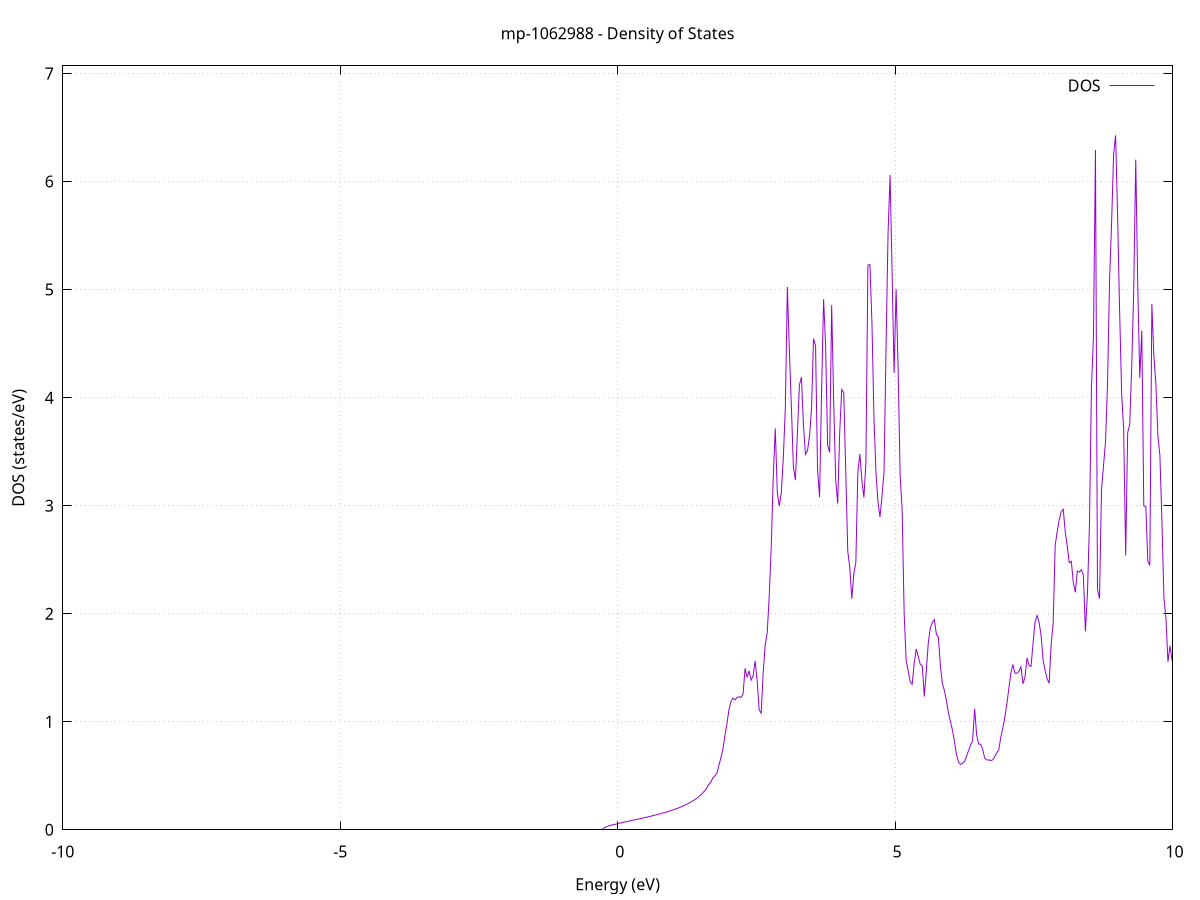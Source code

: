 set title 'mp-1062988 - Density of States'
set xlabel 'Energy (eV)'
set ylabel 'DOS (states/eV)'
set grid
set xrange [-10:10]
set yrange [0:7.071]
set xzeroaxis lt -1
set terminal png size 800,600
set output 'mp-1062988_dos_gnuplot.png'
plot '-' using 1:2 with lines title 'DOS'
-51.164300 0.000000
-51.128000 0.000000
-51.091700 0.000000
-51.055400 0.000000
-51.019100 0.000000
-50.982900 0.000000
-50.946600 0.000000
-50.910300 0.000000
-50.874000 0.000000
-50.837700 0.000000
-50.801400 0.000000
-50.765100 0.000000
-50.728800 0.000000
-50.692500 0.000000
-50.656200 0.000000
-50.619900 0.000000
-50.583600 0.000000
-50.547300 0.000000
-50.511000 0.000000
-50.474700 0.000000
-50.438400 0.000000
-50.402200 0.000000
-50.365900 0.000000
-50.329600 0.000000
-50.293300 0.000000
-50.257000 0.000000
-50.220700 0.000000
-50.184400 0.000000
-50.148100 0.000000
-50.111800 0.000000
-50.075500 0.000000
-50.039200 0.000000
-50.002900 0.000000
-49.966600 0.000000
-49.930300 0.000000
-49.894000 0.000000
-49.857700 0.000000
-49.821500 0.000000
-49.785200 0.000000
-49.748900 0.000000
-49.712600 0.000000
-49.676300 0.000000
-49.640000 0.000000
-49.603700 0.000000
-49.567400 0.000000
-49.531100 0.000000
-49.494800 0.000000
-49.458500 0.000000
-49.422200 0.000000
-49.385900 0.000000
-49.349600 0.000000
-49.313300 0.000000
-49.277000 0.000000
-49.240700 0.000000
-49.204500 0.000000
-49.168200 0.000000
-49.131900 0.000000
-49.095600 0.000000
-49.059300 0.000000
-49.023000 0.000000
-48.986700 0.000000
-48.950400 0.000000
-48.914100 0.000000
-48.877800 0.000000
-48.841500 0.000000
-48.805200 0.000000
-48.768900 0.000000
-48.732600 0.000000
-48.696300 0.000000
-48.660000 0.000000
-48.623800 0.000000
-48.587500 0.000000
-48.551200 0.000000
-48.514900 0.000000
-48.478600 0.000000
-48.442300 0.000000
-48.406000 0.000000
-48.369700 0.000000
-48.333400 0.000000
-48.297100 0.000000
-48.260800 0.000000
-48.224500 0.000000
-48.188200 0.000000
-48.151900 0.000000
-48.115600 0.000000
-48.079300 0.000000
-48.043100 0.000000
-48.006800 0.000000
-47.970500 0.000000
-47.934200 0.000000
-47.897900 0.000000
-47.861600 13.783300
-47.825300 18.834000
-47.789000 12.718800
-47.752700 14.495500
-47.716400 13.473600
-47.680100 25.769000
-47.643800 53.488800
-47.607500 0.000000
-47.571200 0.000000
-47.534900 0.000000
-47.498600 0.000000
-47.462300 0.000000
-47.426100 0.000000
-47.389800 0.000000
-47.353500 0.000000
-47.317200 0.000000
-47.280900 0.000000
-47.244600 0.000000
-47.208300 0.000000
-47.172000 0.000000
-47.135700 0.000000
-47.099400 0.000000
-47.063100 0.000000
-47.026800 0.000000
-46.990500 0.000000
-46.954200 0.000000
-46.917900 0.000000
-46.881600 0.000000
-46.845400 0.000000
-46.809100 0.000000
-46.772800 0.000000
-46.736500 0.000000
-46.700200 0.000000
-46.663900 0.000000
-46.627600 0.000000
-46.591300 0.000000
-46.555000 0.000000
-46.518700 0.000000
-46.482400 0.000000
-46.446100 0.000000
-46.409800 0.000000
-46.373500 0.000000
-46.337200 0.000000
-46.300900 0.000000
-46.264700 0.000000
-46.228400 0.000000
-46.192100 0.000000
-46.155800 0.000000
-46.119500 0.000000
-46.083200 0.000000
-46.046900 0.000000
-46.010600 0.000000
-45.974300 0.000000
-45.938000 0.000000
-45.901700 0.000000
-45.865400 0.000000
-45.829100 0.000000
-45.792800 0.000000
-45.756500 0.000000
-45.720200 0.000000
-45.684000 0.000000
-45.647700 0.000000
-45.611400 0.000000
-45.575100 0.000000
-45.538800 0.000000
-45.502500 0.000000
-45.466200 0.000000
-45.429900 0.000000
-45.393600 0.000000
-45.357300 0.000000
-45.321000 0.000000
-45.284700 0.000000
-45.248400 0.000000
-45.212100 0.000000
-45.175800 0.000000
-45.139500 0.000000
-45.103200 0.000000
-45.067000 0.000000
-45.030700 0.000000
-44.994400 0.000000
-44.958100 0.000000
-44.921800 0.000000
-44.885500 0.000000
-44.849200 0.000000
-44.812900 0.000000
-44.776600 0.000000
-44.740300 0.000000
-44.704000 0.000000
-44.667700 0.000000
-44.631400 0.000000
-44.595100 0.000000
-44.558800 0.000000
-44.522500 0.000000
-44.486300 0.000000
-44.450000 0.000000
-44.413700 0.000000
-44.377400 0.000000
-44.341100 0.000000
-44.304800 0.000000
-44.268500 0.000000
-44.232200 0.000000
-44.195900 0.000000
-44.159600 0.000000
-44.123300 0.000000
-44.087000 0.000000
-44.050700 0.000000
-44.014400 0.000000
-43.978100 0.000000
-43.941800 0.000000
-43.905600 0.000000
-43.869300 0.000000
-43.833000 0.000000
-43.796700 0.000000
-43.760400 0.000000
-43.724100 0.000000
-43.687800 0.000000
-43.651500 0.000000
-43.615200 0.000000
-43.578900 0.000000
-43.542600 0.000000
-43.506300 0.000000
-43.470000 0.000000
-43.433700 0.000000
-43.397400 0.000000
-43.361100 0.000000
-43.324900 0.000000
-43.288600 0.000000
-43.252300 0.000000
-43.216000 0.000000
-43.179700 0.000000
-43.143400 0.000000
-43.107100 0.000000
-43.070800 0.000000
-43.034500 0.000000
-42.998200 0.000000
-42.961900 0.000000
-42.925600 0.000000
-42.889300 0.000000
-42.853000 0.000000
-42.816700 0.000000
-42.780400 0.000000
-42.744100 0.000000
-42.707900 0.000000
-42.671600 0.000000
-42.635300 0.000000
-42.599000 0.000000
-42.562700 0.000000
-42.526400 0.000000
-42.490100 0.000000
-42.453800 0.000000
-42.417500 0.000000
-42.381200 0.000000
-42.344900 0.000000
-42.308600 0.000000
-42.272300 0.000000
-42.236000 0.000000
-42.199700 0.000000
-42.163400 0.000000
-42.127200 0.000000
-42.090900 0.000000
-42.054600 0.000000
-42.018300 0.000000
-41.982000 0.000000
-41.945700 0.000000
-41.909400 0.000000
-41.873100 0.000000
-41.836800 0.000000
-41.800500 0.000000
-41.764200 0.000000
-41.727900 0.000000
-41.691600 0.000000
-41.655300 0.000000
-41.619000 0.000000
-41.582700 0.000000
-41.546500 0.000000
-41.510200 0.000000
-41.473900 0.000000
-41.437600 0.000000
-41.401300 0.000000
-41.365000 0.000000
-41.328700 0.000000
-41.292400 0.000000
-41.256100 0.000000
-41.219800 0.000000
-41.183500 0.000000
-41.147200 0.000000
-41.110900 0.000000
-41.074600 0.000000
-41.038300 0.000000
-41.002000 0.000000
-40.965800 0.000000
-40.929500 0.000000
-40.893200 0.000000
-40.856900 0.000000
-40.820600 0.000000
-40.784300 0.000000
-40.748000 0.000000
-40.711700 0.000000
-40.675400 0.000000
-40.639100 0.000000
-40.602800 0.000000
-40.566500 0.000000
-40.530200 0.000000
-40.493900 0.000000
-40.457600 0.000000
-40.421300 0.000000
-40.385000 0.000000
-40.348800 0.000000
-40.312500 0.000000
-40.276200 0.000000
-40.239900 0.000000
-40.203600 0.000000
-40.167300 0.000000
-40.131000 0.000000
-40.094700 0.000000
-40.058400 0.000000
-40.022100 0.000000
-39.985800 0.000000
-39.949500 0.000000
-39.913200 0.000000
-39.876900 0.000000
-39.840600 0.000000
-39.804300 0.000000
-39.768100 0.000000
-39.731800 0.000000
-39.695500 0.000000
-39.659200 0.000000
-39.622900 0.000000
-39.586600 0.000000
-39.550300 0.000000
-39.514000 0.000000
-39.477700 0.000000
-39.441400 0.000000
-39.405100 0.000000
-39.368800 0.000000
-39.332500 0.000000
-39.296200 0.000000
-39.259900 0.000000
-39.223600 0.000000
-39.187400 0.000000
-39.151100 0.000000
-39.114800 0.000000
-39.078500 0.000000
-39.042200 0.000000
-39.005900 0.000000
-38.969600 0.000000
-38.933300 0.000000
-38.897000 0.000000
-38.860700 0.000000
-38.824400 0.000000
-38.788100 0.000000
-38.751800 0.000000
-38.715500 0.000000
-38.679200 0.000000
-38.642900 0.000000
-38.606700 0.000000
-38.570400 0.000000
-38.534100 0.000000
-38.497800 0.000000
-38.461500 0.000000
-38.425200 0.000000
-38.388900 0.000000
-38.352600 0.000000
-38.316300 0.000000
-38.280000 0.000000
-38.243700 0.000000
-38.207400 0.000000
-38.171100 0.000000
-38.134800 0.000000
-38.098500 0.000000
-38.062200 0.000000
-38.025900 0.000000
-37.989700 0.000000
-37.953400 0.000000
-37.917100 0.000000
-37.880800 0.000000
-37.844500 0.000000
-37.808200 0.000000
-37.771900 0.000000
-37.735600 0.000000
-37.699300 0.000000
-37.663000 0.000000
-37.626700 0.000000
-37.590400 0.000000
-37.554100 0.000000
-37.517800 0.000000
-37.481500 0.000000
-37.445200 0.000000
-37.409000 0.000000
-37.372700 0.000000
-37.336400 0.000000
-37.300100 0.000000
-37.263800 0.000000
-37.227500 0.000000
-37.191200 0.000000
-37.154900 0.000000
-37.118600 0.000000
-37.082300 0.000000
-37.046000 0.000000
-37.009700 0.000000
-36.973400 0.000000
-36.937100 0.000000
-36.900800 0.000000
-36.864500 0.000000
-36.828300 0.000000
-36.792000 0.000000
-36.755700 0.000000
-36.719400 0.000000
-36.683100 0.000000
-36.646800 0.000000
-36.610500 0.000000
-36.574200 0.000000
-36.537900 0.000000
-36.501600 0.000000
-36.465300 0.000000
-36.429000 0.000000
-36.392700 0.000000
-36.356400 0.000000
-36.320100 0.000000
-36.283800 0.000000
-36.247500 0.000000
-36.211300 0.000000
-36.175000 0.000000
-36.138700 0.000000
-36.102400 0.000000
-36.066100 0.000000
-36.029800 0.000000
-35.993500 0.000000
-35.957200 0.000000
-35.920900 0.000000
-35.884600 0.000000
-35.848300 0.000000
-35.812000 0.000000
-35.775700 0.000000
-35.739400 0.000000
-35.703100 0.000000
-35.666800 0.000000
-35.630600 0.000000
-35.594300 0.000000
-35.558000 0.000000
-35.521700 0.000000
-35.485400 0.000000
-35.449100 0.000000
-35.412800 0.000000
-35.376500 0.000000
-35.340200 0.000000
-35.303900 0.000000
-35.267600 0.000000
-35.231300 0.000000
-35.195000 0.000000
-35.158700 0.000000
-35.122400 0.000000
-35.086100 0.000000
-35.049900 0.000000
-35.013600 0.000000
-34.977300 0.000000
-34.941000 0.000000
-34.904700 0.000000
-34.868400 0.000000
-34.832100 0.000000
-34.795800 0.000000
-34.759500 0.000000
-34.723200 0.000000
-34.686900 0.000000
-34.650600 0.000000
-34.614300 0.000000
-34.578000 0.000000
-34.541700 0.000000
-34.505400 0.000000
-34.469200 0.000000
-34.432900 0.000000
-34.396600 0.000000
-34.360300 0.000000
-34.324000 0.000000
-34.287700 0.000000
-34.251400 0.000000
-34.215100 0.000000
-34.178800 0.000000
-34.142500 0.000000
-34.106200 0.000000
-34.069900 0.000000
-34.033600 0.000000
-33.997300 0.000000
-33.961000 0.000000
-33.924700 0.000000
-33.888400 0.000000
-33.852200 0.000000
-33.815900 0.000000
-33.779600 0.000000
-33.743300 0.000000
-33.707000 0.000000
-33.670700 0.000000
-33.634400 0.000000
-33.598100 0.000000
-33.561800 0.000000
-33.525500 0.000000
-33.489200 0.000000
-33.452900 0.000000
-33.416600 0.000000
-33.380300 0.000000
-33.344000 0.000000
-33.307700 0.000000
-33.271500 0.000000
-33.235200 0.000000
-33.198900 0.000000
-33.162600 0.000000
-33.126300 0.000000
-33.090000 0.000000
-33.053700 0.000000
-33.017400 0.000000
-32.981100 0.000000
-32.944800 0.000000
-32.908500 0.000000
-32.872200 0.000000
-32.835900 0.000000
-32.799600 0.000000
-32.763300 0.000000
-32.727000 0.000000
-32.690800 0.000000
-32.654500 4.018800
-32.618200 5.397000
-32.581900 12.485400
-32.545600 5.531200
-32.509300 4.211000
-32.473000 0.000000
-32.436700 0.000000
-32.400400 0.000000
-32.364100 0.000000
-32.327800 0.000000
-32.291500 0.000000
-32.255200 0.000000
-32.218900 0.000000
-32.182600 0.000000
-32.146300 0.000000
-32.110100 0.000000
-32.073800 0.000000
-32.037500 0.000000
-32.001200 0.000000
-31.964900 0.000000
-31.928600 0.000000
-31.892300 0.000000
-31.856000 0.000000
-31.819700 0.000000
-31.783400 0.000000
-31.747100 0.000000
-31.710800 0.000000
-31.674500 0.000000
-31.638200 0.000000
-31.601900 0.000000
-31.565600 0.000000
-31.529300 0.000000
-31.493100 0.000000
-31.456800 0.000000
-31.420500 0.000000
-31.384200 0.000000
-31.347900 0.000000
-31.311600 0.000000
-31.275300 0.000000
-31.239000 0.000000
-31.202700 0.000000
-31.166400 0.000000
-31.130100 0.000000
-31.093800 0.000000
-31.057500 0.000000
-31.021200 0.000000
-30.984900 0.000000
-30.948600 0.000000
-30.912400 0.000000
-30.876100 0.000000
-30.839800 0.000000
-30.803500 0.000000
-30.767200 0.000000
-30.730900 0.000000
-30.694600 0.000000
-30.658300 0.000000
-30.622000 0.000000
-30.585700 0.000000
-30.549400 0.000000
-30.513100 0.000000
-30.476800 0.000000
-30.440500 0.000000
-30.404200 0.000000
-30.367900 0.000000
-30.331700 0.000000
-30.295400 0.000000
-30.259100 0.000000
-30.222800 0.000000
-30.186500 0.000000
-30.150200 0.000000
-30.113900 0.000000
-30.077600 0.000000
-30.041300 0.000000
-30.005000 0.000000
-29.968700 0.000000
-29.932400 0.000000
-29.896100 0.000000
-29.859800 0.000000
-29.823500 0.000000
-29.787200 0.000000
-29.751000 0.000000
-29.714700 0.000000
-29.678400 0.000000
-29.642100 0.000000
-29.605800 0.000000
-29.569500 0.000000
-29.533200 0.000000
-29.496900 0.000000
-29.460600 0.000000
-29.424300 0.000000
-29.388000 0.000000
-29.351700 0.000000
-29.315400 0.000000
-29.279100 0.000000
-29.242800 0.000000
-29.206500 0.000000
-29.170200 0.000000
-29.134000 0.000000
-29.097700 0.000000
-29.061400 0.000000
-29.025100 0.000000
-28.988800 0.000000
-28.952500 0.000000
-28.916200 0.000000
-28.879900 0.000000
-28.843600 0.000000
-28.807300 0.000000
-28.771000 0.000000
-28.734700 0.000000
-28.698400 0.000000
-28.662100 0.000000
-28.625800 0.000000
-28.589500 0.000000
-28.553300 0.000000
-28.517000 0.000000
-28.480700 0.000000
-28.444400 0.000000
-28.408100 0.000000
-28.371800 0.000000
-28.335500 0.000000
-28.299200 0.000000
-28.262900 0.000000
-28.226600 0.000000
-28.190300 0.000000
-28.154000 0.000000
-28.117700 0.000000
-28.081400 0.000000
-28.045100 0.000000
-28.008800 0.000000
-27.972600 0.000000
-27.936300 0.000000
-27.900000 0.000000
-27.863700 0.000000
-27.827400 0.000000
-27.791100 0.000000
-27.754800 0.000000
-27.718500 0.000000
-27.682200 0.000000
-27.645900 0.000000
-27.609600 0.000000
-27.573300 0.000000
-27.537000 0.000000
-27.500700 0.000000
-27.464400 0.000000
-27.428100 0.000000
-27.391900 0.000000
-27.355600 0.000000
-27.319300 0.000000
-27.283000 0.000000
-27.246700 0.000000
-27.210400 0.000000
-27.174100 0.000000
-27.137800 0.000000
-27.101500 0.000000
-27.065200 0.000000
-27.028900 0.000000
-26.992600 0.000000
-26.956300 0.000000
-26.920000 0.000000
-26.883700 0.000000
-26.847400 0.000000
-26.811100 0.000000
-26.774900 0.000000
-26.738600 0.000000
-26.702300 0.000000
-26.666000 0.000000
-26.629700 0.000000
-26.593400 0.000000
-26.557100 0.000000
-26.520800 0.000000
-26.484500 0.000000
-26.448200 0.000000
-26.411900 0.000000
-26.375600 0.000000
-26.339300 0.000000
-26.303000 0.000000
-26.266700 0.000000
-26.230400 0.000000
-26.194200 0.000000
-26.157900 0.000000
-26.121600 0.000000
-26.085300 0.000000
-26.049000 0.000000
-26.012700 0.000000
-25.976400 0.000000
-25.940100 0.000000
-25.903800 0.000000
-25.867500 0.000000
-25.831200 0.000000
-25.794900 0.000000
-25.758600 0.000000
-25.722300 0.000000
-25.686000 0.000000
-25.649700 0.000000
-25.613500 0.000000
-25.577200 0.000000
-25.540900 0.000000
-25.504600 0.000000
-25.468300 0.000000
-25.432000 0.000000
-25.395700 0.000000
-25.359400 0.000000
-25.323100 0.000000
-25.286800 0.000000
-25.250500 0.000000
-25.214200 0.000000
-25.177900 0.000000
-25.141600 0.000000
-25.105300 0.000000
-25.069000 0.000000
-25.032700 0.000000
-24.996500 0.000000
-24.960200 0.000000
-24.923900 0.000000
-24.887600 0.000000
-24.851300 0.000000
-24.815000 0.000000
-24.778700 0.000000
-24.742400 0.000000
-24.706100 0.000000
-24.669800 0.000000
-24.633500 0.000000
-24.597200 0.000000
-24.560900 0.000000
-24.524600 0.000000
-24.488300 0.000000
-24.452000 0.000000
-24.415800 0.000000
-24.379500 0.000000
-24.343200 0.000000
-24.306900 0.000000
-24.270600 0.000000
-24.234300 0.000000
-24.198000 0.000000
-24.161700 0.000000
-24.125400 0.000000
-24.089100 0.000000
-24.052800 0.000000
-24.016500 0.000000
-23.980200 0.000000
-23.943900 0.000000
-23.907600 0.000000
-23.871300 0.000000
-23.835100 0.000000
-23.798800 0.000000
-23.762500 0.000000
-23.726200 0.000000
-23.689900 0.000000
-23.653600 0.000000
-23.617300 0.000000
-23.581000 0.000000
-23.544700 0.000000
-23.508400 0.000000
-23.472100 0.000000
-23.435800 0.000000
-23.399500 0.000000
-23.363200 0.000000
-23.326900 0.000000
-23.290600 0.000000
-23.254400 0.000000
-23.218100 0.000000
-23.181800 0.000000
-23.145500 0.000000
-23.109200 0.000000
-23.072900 0.000000
-23.036600 0.000000
-23.000300 0.000000
-22.964000 0.000000
-22.927700 0.000000
-22.891400 0.000000
-22.855100 0.000000
-22.818800 0.000000
-22.782500 0.000000
-22.746200 0.000000
-22.709900 0.000000
-22.673600 0.000000
-22.637400 0.000000
-22.601100 0.000000
-22.564800 0.000000
-22.528500 0.000000
-22.492200 0.000000
-22.455900 0.000000
-22.419600 0.000000
-22.383300 0.000000
-22.347000 0.000000
-22.310700 0.000000
-22.274400 0.000000
-22.238100 0.000000
-22.201800 0.000000
-22.165500 0.000000
-22.129200 0.000000
-22.092900 0.000000
-22.056700 0.000000
-22.020400 0.000000
-21.984100 0.000000
-21.947800 0.000000
-21.911500 0.000000
-21.875200 0.000000
-21.838900 0.000000
-21.802600 0.000000
-21.766300 0.000000
-21.730000 0.000000
-21.693700 0.000000
-21.657400 0.000000
-21.621100 0.000000
-21.584800 0.000000
-21.548500 0.000000
-21.512200 0.000000
-21.476000 0.000000
-21.439700 0.000000
-21.403400 0.000000
-21.367100 0.000000
-21.330800 0.000000
-21.294500 0.000000
-21.258200 0.000000
-21.221900 0.000000
-21.185600 0.000000
-21.149300 0.000000
-21.113000 0.000000
-21.076700 0.000000
-21.040400 0.000000
-21.004100 0.000000
-20.967800 0.000000
-20.931500 0.000000
-20.895300 0.000000
-20.859000 0.000000
-20.822700 0.000000
-20.786400 0.000000
-20.750100 0.000000
-20.713800 0.000000
-20.677500 0.000000
-20.641200 0.000000
-20.604900 0.000000
-20.568600 0.000000
-20.532300 0.000000
-20.496000 0.000000
-20.459700 0.000000
-20.423400 0.000000
-20.387100 0.000000
-20.350800 0.000000
-20.314500 0.000000
-20.278300 0.000000
-20.242000 0.000000
-20.205700 0.000000
-20.169400 0.000000
-20.133100 0.000000
-20.096800 0.000000
-20.060500 0.000000
-20.024200 0.000000
-19.987900 0.000000
-19.951600 0.000000
-19.915300 0.000000
-19.879000 0.000000
-19.842700 0.000000
-19.806400 0.000000
-19.770100 0.000000
-19.733800 0.000000
-19.697600 0.000000
-19.661300 0.000000
-19.625000 0.000000
-19.588700 0.000000
-19.552400 0.000000
-19.516100 0.000000
-19.479800 0.000000
-19.443500 0.000000
-19.407200 0.000000
-19.370900 0.000000
-19.334600 0.000000
-19.298300 0.000000
-19.262000 0.000000
-19.225700 0.000000
-19.189400 0.000000
-19.153100 0.000000
-19.116900 0.000000
-19.080600 0.000000
-19.044300 0.000000
-19.008000 0.000000
-18.971700 0.000000
-18.935400 0.000000
-18.899100 0.000000
-18.862800 0.000000
-18.826500 0.000000
-18.790200 0.000000
-18.753900 0.000000
-18.717600 0.000000
-18.681300 0.000000
-18.645000 0.000000
-18.608700 0.000000
-18.572400 0.000000
-18.536200 0.000000
-18.499900 0.000000
-18.463600 0.000000
-18.427300 0.000000
-18.391000 0.000000
-18.354700 0.000000
-18.318400 0.000000
-18.282100 0.000000
-18.245800 0.000000
-18.209500 0.000000
-18.173200 0.000000
-18.136900 0.000000
-18.100600 0.000000
-18.064300 0.000000
-18.028000 0.000000
-17.991700 0.000000
-17.955400 0.000000
-17.919200 0.000000
-17.882900 0.000000
-17.846600 0.000000
-17.810300 0.000000
-17.774000 0.000000
-17.737700 0.000000
-17.701400 0.000000
-17.665100 0.000000
-17.628800 0.000000
-17.592500 0.000000
-17.556200 0.000000
-17.519900 0.000000
-17.483600 0.000000
-17.447300 0.000000
-17.411000 0.000000
-17.374700 0.000000
-17.338500 0.000000
-17.302200 0.000000
-17.265900 0.000000
-17.229600 0.000000
-17.193300 0.000000
-17.157000 0.000000
-17.120700 0.000000
-17.084400 0.000000
-17.048100 0.000000
-17.011800 0.000000
-16.975500 0.000000
-16.939200 0.000000
-16.902900 0.000000
-16.866600 0.000000
-16.830300 0.000000
-16.794000 0.000000
-16.757800 0.000000
-16.721500 0.000000
-16.685200 0.000000
-16.648900 0.000000
-16.612600 0.000000
-16.576300 0.000000
-16.540000 0.000000
-16.503700 0.000000
-16.467400 0.000000
-16.431100 0.000000
-16.394800 0.000000
-16.358500 0.000000
-16.322200 0.000000
-16.285900 0.000000
-16.249600 0.000000
-16.213300 0.000000
-16.177000 0.000000
-16.140800 0.000000
-16.104500 0.000000
-16.068200 0.000000
-16.031900 0.000000
-15.995600 0.000000
-15.959300 0.000000
-15.923000 0.000000
-15.886700 0.000000
-15.850400 0.000000
-15.814100 0.000000
-15.777800 0.000000
-15.741500 0.000000
-15.705200 0.000000
-15.668900 0.000000
-15.632600 0.000000
-15.596300 0.000000
-15.560100 0.000000
-15.523800 0.000000
-15.487500 0.000000
-15.451200 0.000000
-15.414900 0.000000
-15.378600 0.000000
-15.342300 0.000000
-15.306000 0.000000
-15.269700 0.000000
-15.233400 0.000000
-15.197100 0.000000
-15.160800 0.000000
-15.124500 0.000000
-15.088200 0.000000
-15.051900 0.000000
-15.015600 0.000000
-14.979400 0.000000
-14.943100 0.000000
-14.906800 0.000000
-14.870500 0.000000
-14.834200 0.000000
-14.797900 0.000000
-14.761600 0.000000
-14.725300 0.000000
-14.689000 0.000000
-14.652700 0.000000
-14.616400 0.000000
-14.580100 0.000000
-14.543800 0.000000
-14.507500 0.000000
-14.471200 0.000000
-14.434900 0.000000
-14.398700 0.000000
-14.362400 0.000000
-14.326100 0.000000
-14.289800 0.000000
-14.253500 0.000000
-14.217200 0.000000
-14.180900 0.000000
-14.144600 0.000000
-14.108300 0.000000
-14.072000 0.000000
-14.035700 0.000000
-13.999400 0.000000
-13.963100 0.000000
-13.926800 0.000000
-13.890500 0.000000
-13.854200 0.000000
-13.817900 0.000000
-13.781700 0.000000
-13.745400 0.000000
-13.709100 0.000000
-13.672800 0.000000
-13.636500 0.000000
-13.600200 0.000000
-13.563900 0.000000
-13.527600 0.000000
-13.491300 0.000000
-13.455000 0.000000
-13.418700 0.000000
-13.382400 0.000000
-13.346100 0.000000
-13.309800 0.000000
-13.273500 0.000000
-13.237200 0.000000
-13.201000 0.000000
-13.164700 0.000000
-13.128400 0.000000
-13.092100 0.000000
-13.055800 0.000000
-13.019500 0.000000
-12.983200 0.000000
-12.946900 0.000000
-12.910600 0.000000
-12.874300 0.000000
-12.838000 0.000000
-12.801700 0.000000
-12.765400 0.000000
-12.729100 0.000000
-12.692800 0.000000
-12.656500 0.000000
-12.620300 0.000000
-12.584000 0.000000
-12.547700 0.000000
-12.511400 0.000000
-12.475100 0.000000
-12.438800 0.000000
-12.402500 0.000000
-12.366200 0.000000
-12.329900 0.000000
-12.293600 0.000000
-12.257300 0.000000
-12.221000 0.000000
-12.184700 0.000000
-12.148400 0.000000
-12.112100 0.000000
-12.075800 0.000000
-12.039600 0.000000
-12.003300 0.000000
-11.967000 0.000000
-11.930700 0.000000
-11.894400 0.000000
-11.858100 0.000000
-11.821800 0.000000
-11.785500 0.000000
-11.749200 0.000000
-11.712900 0.000000
-11.676600 0.000000
-11.640300 1.320500
-11.604000 1.555400
-11.567700 1.551500
-11.531400 1.764000
-11.495100 3.110800
-11.458800 1.956400
-11.422600 1.616700
-11.386300 1.569400
-11.350000 1.317300
-11.313700 1.305300
-11.277400 1.363600
-11.241100 1.122300
-11.204800 1.491200
-11.168500 1.793800
-11.132200 1.927800
-11.095900 2.176000
-11.059600 2.039500
-11.023300 3.212200
-10.987000 3.491500
-10.950700 4.328200
-10.914400 5.954100
-10.878100 4.037200
-10.841900 2.581000
-10.805600 3.096900
-10.769300 2.800100
-10.733000 0.977800
-10.696700 1.091700
-10.660400 0.959200
-10.624100 0.962000
-10.587800 0.970000
-10.551500 1.001100
-10.515200 1.012000
-10.478900 1.088000
-10.442600 1.134200
-10.406300 1.194000
-10.370000 1.418300
-10.333700 1.551000
-10.297400 1.739900
-10.261200 2.939000
-10.224900 1.914500
-10.188600 1.556300
-10.152300 1.376800
-10.116000 0.000000
-10.079700 0.000000
-10.043400 0.000000
-10.007100 0.000000
-9.970800 0.000000
-9.934500 0.000000
-9.898200 0.000000
-9.861900 0.000000
-9.825600 0.000000
-9.789300 0.000000
-9.753000 0.000000
-9.716700 0.000000
-9.680500 0.000000
-9.644200 0.000000
-9.607900 0.000000
-9.571600 0.000000
-9.535300 0.000000
-9.499000 0.000000
-9.462700 0.000000
-9.426400 0.000000
-9.390100 0.000000
-9.353800 0.000000
-9.317500 0.000000
-9.281200 0.000000
-9.244900 0.000000
-9.208600 0.000000
-9.172300 0.000000
-9.136000 0.000000
-9.099700 0.000000
-9.063500 0.000000
-9.027200 0.000000
-8.990900 0.000000
-8.954600 0.000000
-8.918300 0.000000
-8.882000 0.000000
-8.845700 0.000000
-8.809400 0.000000
-8.773100 0.000000
-8.736800 0.000000
-8.700500 0.000000
-8.664200 0.000000
-8.627900 0.000000
-8.591600 0.000000
-8.555300 0.000000
-8.519000 0.000000
-8.482800 0.000000
-8.446500 0.000000
-8.410200 0.000000
-8.373900 0.000000
-8.337600 0.000000
-8.301300 0.000000
-8.265000 0.000000
-8.228700 0.000000
-8.192400 0.000000
-8.156100 0.000000
-8.119800 0.000000
-8.083500 0.000000
-8.047200 0.000000
-8.010900 0.000000
-7.974600 0.000000
-7.938300 0.000000
-7.902100 0.000000
-7.865800 0.000000
-7.829500 0.000000
-7.793200 0.000000
-7.756900 0.000000
-7.720600 0.000000
-7.684300 0.000000
-7.648000 0.000000
-7.611700 0.000000
-7.575400 0.000000
-7.539100 0.000000
-7.502800 0.000000
-7.466500 0.000000
-7.430200 0.000000
-7.393900 0.000000
-7.357600 0.000000
-7.321400 0.000000
-7.285100 0.000000
-7.248800 0.000000
-7.212500 0.000000
-7.176200 0.000000
-7.139900 0.000000
-7.103600 0.000000
-7.067300 0.000000
-7.031000 0.000000
-6.994700 0.000000
-6.958400 0.000000
-6.922100 0.000000
-6.885800 0.000000
-6.849500 0.000000
-6.813200 0.000000
-6.776900 0.000000
-6.740600 0.000000
-6.704400 0.000000
-6.668100 0.000000
-6.631800 0.000000
-6.595500 0.000000
-6.559200 0.000000
-6.522900 0.000000
-6.486600 0.000000
-6.450300 0.000000
-6.414000 0.000000
-6.377700 0.000000
-6.341400 0.000000
-6.305100 0.000000
-6.268800 0.000000
-6.232500 0.000000
-6.196200 0.000000
-6.159900 0.000000
-6.123700 0.000000
-6.087400 0.000000
-6.051100 0.000000
-6.014800 0.000000
-5.978500 0.000000
-5.942200 0.000000
-5.905900 0.000000
-5.869600 0.000000
-5.833300 0.000000
-5.797000 0.000000
-5.760700 0.000000
-5.724400 0.000000
-5.688100 0.000000
-5.651800 0.000000
-5.615500 0.000000
-5.579200 0.000000
-5.543000 0.000000
-5.506700 0.000000
-5.470400 0.000000
-5.434100 0.000000
-5.397800 0.000000
-5.361500 0.000000
-5.325200 0.000000
-5.288900 0.000000
-5.252600 0.000000
-5.216300 0.000000
-5.180000 0.000000
-5.143700 0.000000
-5.107400 0.000000
-5.071100 0.000000
-5.034800 0.000000
-4.998500 0.000000
-4.962200 0.000000
-4.926000 0.000000
-4.889700 0.000000
-4.853400 0.000000
-4.817100 0.000000
-4.780800 0.000000
-4.744500 0.000000
-4.708200 0.000000
-4.671900 0.000000
-4.635600 0.000000
-4.599300 0.000000
-4.563000 0.000000
-4.526700 0.000000
-4.490400 0.000000
-4.454100 0.000000
-4.417800 0.000000
-4.381500 0.000000
-4.345300 0.000000
-4.309000 0.000000
-4.272700 0.000000
-4.236400 0.000000
-4.200100 0.000000
-4.163800 0.000000
-4.127500 0.000000
-4.091200 0.000000
-4.054900 0.000000
-4.018600 0.000000
-3.982300 0.000000
-3.946000 0.000000
-3.909700 0.000000
-3.873400 0.000000
-3.837100 0.000000
-3.800800 0.000000
-3.764600 0.000000
-3.728300 0.000000
-3.692000 0.000000
-3.655700 0.000000
-3.619400 0.000000
-3.583100 0.000000
-3.546800 0.000000
-3.510500 0.000000
-3.474200 0.000000
-3.437900 0.000000
-3.401600 0.000000
-3.365300 0.000000
-3.329000 0.000000
-3.292700 0.000000
-3.256400 0.000000
-3.220100 0.000000
-3.183900 0.000000
-3.147600 0.000000
-3.111300 0.000000
-3.075000 0.000000
-3.038700 0.000000
-3.002400 0.000000
-2.966100 0.000000
-2.929800 0.000000
-2.893500 0.000000
-2.857200 0.000000
-2.820900 0.000000
-2.784600 0.000000
-2.748300 0.000000
-2.712000 0.000000
-2.675700 0.000000
-2.639400 0.000000
-2.603100 0.000000
-2.566900 0.000000
-2.530600 0.000000
-2.494300 0.000000
-2.458000 0.000000
-2.421700 0.000000
-2.385400 0.000000
-2.349100 0.000000
-2.312800 0.000000
-2.276500 0.000000
-2.240200 0.000000
-2.203900 0.000000
-2.167600 0.000000
-2.131300 0.000000
-2.095000 0.000000
-2.058700 0.000000
-2.022400 0.000000
-1.986200 0.000000
-1.949900 0.000000
-1.913600 0.000000
-1.877300 0.000000
-1.841000 0.000000
-1.804700 0.000000
-1.768400 0.000000
-1.732100 0.000000
-1.695800 0.000000
-1.659500 0.000000
-1.623200 0.000000
-1.586900 0.000000
-1.550600 0.000000
-1.514300 0.000000
-1.478000 0.000000
-1.441700 0.000000
-1.405500 0.000000
-1.369200 0.000000
-1.332900 0.000000
-1.296600 0.000000
-1.260300 0.000000
-1.224000 0.000000
-1.187700 0.000000
-1.151400 0.000000
-1.115100 0.000000
-1.078800 0.000000
-1.042500 0.000000
-1.006200 0.000000
-0.969900 0.000000
-0.933600 0.000000
-0.897300 0.000000
-0.861000 0.000000
-0.824800 0.000000
-0.788500 0.000000
-0.752200 0.000000
-0.715900 0.000000
-0.679600 0.000000
-0.643300 0.000000
-0.607000 0.000000
-0.570700 0.000000
-0.534400 0.000000
-0.498100 0.000000
-0.461800 0.000000
-0.425500 0.000000
-0.389200 0.000000
-0.352900 0.000000
-0.316600 0.000000
-0.280300 0.000000
-0.244000 0.018300
-0.207800 0.026300
-0.171500 0.033700
-0.135200 0.039800
-0.098900 0.045200
-0.062600 0.048400
-0.026300 0.052800
0.010000 0.058200
0.046300 0.062800
0.082600 0.066900
0.118900 0.071100
0.155200 0.074700
0.191500 0.078600
0.227800 0.082600
0.264100 0.086800
0.300400 0.091200
0.336700 0.095100
0.372900 0.099200
0.409200 0.103400
0.445500 0.107400
0.481800 0.111500
0.518100 0.115700
0.554400 0.120100
0.590700 0.124600
0.627000 0.129500
0.663300 0.134400
0.699600 0.139000
0.735900 0.143600
0.772200 0.148500
0.808500 0.153600
0.844800 0.158700
0.881100 0.164200
0.917400 0.170200
0.953600 0.176500
0.989900 0.183000
1.026200 0.189500
1.062500 0.196100
1.098800 0.202800
1.135100 0.210500
1.171400 0.218700
1.207700 0.227300
1.244000 0.236200
1.280300 0.245300
1.316600 0.255200
1.352900 0.266500
1.389200 0.278100
1.425500 0.290300
1.461800 0.305600
1.498100 0.322700
1.534300 0.341200
1.570600 0.361500
1.606900 0.385400
1.643200 0.420100
1.679500 0.441600
1.715800 0.479700
1.752100 0.500000
1.788400 0.522800
1.824700 0.596000
1.861000 0.665200
1.897300 0.745700
1.933600 0.872500
1.969900 0.983100
2.006200 1.112100
2.042500 1.187600
2.078800 1.219700
2.115100 1.201800
2.151300 1.224600
2.187600 1.230600
2.223900 1.225200
2.260200 1.255400
2.296500 1.494500
2.332800 1.411000
2.369100 1.470400
2.405400 1.385800
2.441700 1.422700
2.478000 1.563600
2.514300 1.377100
2.550600 1.110700
2.586900 1.079100
2.623200 1.457800
2.659500 1.714400
2.695800 1.820900
2.732000 2.162600
2.768300 2.618300
2.804600 3.269300
2.840900 3.714700
2.877200 3.123300
2.913500 2.994900
2.949800 3.122700
2.986100 3.446200
3.022400 3.908300
3.058700 5.024400
3.095000 4.436300
3.131300 3.914800
3.167600 3.356300
3.203900 3.236400
3.240200 3.677600
3.276500 4.120000
3.312700 4.188600
3.349000 3.740500
3.385300 3.474200
3.421600 3.507700
3.457900 3.645100
3.494200 3.898700
3.530500 4.546300
3.566800 4.479100
3.603100 3.332300
3.639400 3.077900
3.675700 4.067000
3.712000 4.910900
3.748300 4.479300
3.784600 3.559600
3.820900 3.493200
3.857200 4.856400
3.893400 3.966600
3.929700 3.239400
3.966000 3.020300
4.002300 3.681400
4.038600 4.075500
4.074900 4.046700
4.111200 3.309300
4.147500 2.577600
4.183800 2.425200
4.220100 2.137500
4.256400 2.368700
4.292700 2.473300
4.329000 3.309200
4.365300 3.478700
4.401600 3.235300
4.437900 3.075600
4.474200 3.395800
4.510400 5.227000
4.546700 5.231100
4.583000 4.696800
4.619300 3.819800
4.655600 3.301400
4.691900 3.032200
4.728200 2.894900
4.764500 3.089700
4.800800 3.307800
4.837100 4.461000
4.873400 5.519900
4.909700 6.060900
4.946000 5.167400
4.982300 4.228600
5.018600 5.003900
5.054900 4.277200
5.091100 3.281800
5.127400 2.959800
5.163700 2.003800
5.200000 1.564400
5.236300 1.473700
5.272600 1.368300
5.308900 1.348300
5.345200 1.543000
5.381500 1.674300
5.417800 1.605000
5.454100 1.530700
5.490400 1.518100
5.526700 1.233800
5.563000 1.472300
5.599300 1.733900
5.635600 1.870400
5.671800 1.919600
5.708100 1.946300
5.744400 1.809800
5.780700 1.782500
5.817000 1.516000
5.853300 1.352500
5.889600 1.287200
5.925900 1.194300
5.962200 1.083700
5.998500 0.997100
6.034800 0.922400
6.071100 0.812700
6.107400 0.695700
6.143700 0.625500
6.180000 0.605700
6.216300 0.616200
6.252600 0.632700
6.288800 0.681000
6.325100 0.734200
6.361400 0.783200
6.397700 0.825800
6.434000 1.119500
6.470300 0.877900
6.506600 0.793400
6.542900 0.791700
6.579200 0.745700
6.615500 0.663700
6.651800 0.645900
6.688100 0.646600
6.724400 0.641600
6.760700 0.647300
6.797000 0.679100
6.833300 0.713400
6.869500 0.741900
6.905800 0.857200
6.942100 0.943400
6.978400 1.040300
7.014700 1.164900
7.051000 1.309700
7.087300 1.453200
7.123600 1.530100
7.159900 1.449500
7.196200 1.448200
7.232500 1.467300
7.268800 1.509300
7.305100 1.350900
7.341400 1.413300
7.377700 1.590200
7.414000 1.523400
7.450200 1.511000
7.486500 1.723900
7.522800 1.922200
7.559100 1.983700
7.595400 1.920600
7.631700 1.798500
7.668000 1.570300
7.704300 1.472600
7.740600 1.398200
7.776900 1.355900
7.813200 1.716100
7.849500 1.918400
7.885800 2.635800
7.922100 2.759800
7.958400 2.868600
7.994700 2.945800
8.030900 2.966900
8.067200 2.757900
8.103500 2.622000
8.139800 2.471100
8.176100 2.485700
8.212400 2.288200
8.248700 2.198600
8.285000 2.394900
8.321300 2.385300
8.357600 2.406400
8.393900 2.359700
8.430200 1.835400
8.466500 2.180500
8.502800 2.817700
8.539100 4.092400
8.575400 4.558700
8.611700 6.292000
8.647900 2.227400
8.684200 2.140100
8.720500 3.151200
8.756800 3.369600
8.793100 3.595100
8.829400 4.128000
8.865700 5.091300
8.902000 5.609100
8.938300 6.249200
8.974600 6.428500
9.010900 5.670600
9.047200 4.798900
9.083500 4.037200
9.119800 3.709400
9.156100 2.538800
9.192400 3.675500
9.228600 3.751900
9.264900 4.291200
9.301200 4.992100
9.337500 6.203500
9.373800 5.038500
9.410100 4.182300
9.446400 4.618400
9.482700 2.997800
9.519000 2.991500
9.555300 2.487900
9.591600 2.445700
9.627900 4.866700
9.664200 4.388400
9.700500 4.125200
9.736800 3.646300
9.773100 3.464900
9.809300 2.860000
9.845600 2.148000
9.881900 1.955500
9.918200 1.553700
9.954500 1.702100
9.990800 1.574600
10.027100 1.481500
10.063400 1.493900
10.099700 1.588400
10.136000 1.583300
10.172300 1.291500
10.208600 1.146200
10.244900 0.973200
10.281200 0.847200
10.317500 0.771400
10.353800 0.788300
10.390000 1.090900
10.426300 1.667400
10.462600 1.491000
10.498900 2.581200
10.535200 2.848100
10.571500 2.697600
10.607800 2.594500
10.644100 2.338700
10.680400 2.108300
10.716700 1.931400
10.753000 1.731400
10.789300 1.608200
10.825600 1.386300
10.861900 1.252300
10.898200 1.113300
10.934500 0.944200
10.970800 0.852800
11.007000 0.883000
11.043300 0.987900
11.079600 0.996000
11.115900 1.085700
11.152200 1.205400
11.188500 1.280800
11.224800 1.322700
11.261100 1.204000
11.297400 1.154100
11.333700 1.150700
11.370000 1.199900
11.406300 1.202600
11.442600 1.195600
11.478900 1.242900
11.515200 1.227400
11.551500 1.200000
11.587700 1.198000
11.624000 1.227000
11.660300 1.202300
11.696600 1.046300
11.732900 0.969000
11.769200 0.910700
11.805500 0.809900
11.841800 0.761200
11.878100 0.708700
11.914400 0.574400
11.950700 0.529400
11.987000 0.468500
12.023300 0.412300
12.059600 0.371900
12.095900 0.342200
12.132200 0.313800
12.168400 0.287400
12.204700 0.263100
12.241000 0.241300
12.277300 0.223400
12.313600 0.206600
12.349900 0.188000
12.386200 0.170700
12.422500 0.155900
12.458800 0.150100
12.495100 0.092500
12.531400 0.077200
12.567700 0.063000
12.604000 0.050200
12.640300 0.031800
12.676600 0.000000
12.712900 0.000000
12.749100 0.005900
12.785400 0.031700
12.821700 0.035000
12.858000 0.044100
12.894300 0.053800
12.930600 0.061700
12.966900 0.071500
13.003200 0.080800
13.039500 0.087700
13.075800 0.094200
13.112100 0.101900
13.148400 0.111400
13.184700 0.122600
13.221000 0.133000
13.257300 0.143900
13.293600 0.153200
13.329900 0.160700
13.366100 0.166100
13.402400 0.169400
13.438700 0.173600
13.475000 0.176900
13.511300 0.183000
13.547600 0.194300
13.583900 0.204400
13.620200 0.215200
13.656500 0.227600
13.692800 0.240100
13.729100 0.252600
13.765400 0.264100
13.801700 0.274300
13.838000 0.286400
13.874300 0.306600
13.910600 0.318900
13.946800 0.331700
13.983100 0.347800
14.019400 0.367400
14.055700 0.393900
14.092000 0.424700
14.128300 0.466200
14.164600 0.555500
14.200900 0.696200
14.237200 0.714000
14.273500 0.713900
14.309800 0.722400
14.346100 0.680600
14.382400 0.667700
14.418700 0.658700
14.455000 0.659600
14.491300 0.663600
14.527500 0.666500
14.563800 0.671400
14.600100 0.675400
14.636400 0.681100
14.672700 0.684700
14.709000 0.694700
14.745300 0.706800
14.781600 0.721600
14.817900 0.738100
14.854200 0.762000
14.890500 0.789900
14.926800 0.842800
14.963100 0.942900
14.999400 1.029600
15.035700 0.922500
15.072000 0.856000
15.108200 0.823700
15.144500 0.784800
15.180800 0.760600
15.217100 0.736000
15.253400 0.721200
15.289700 0.710200
15.326000 0.701900
15.362300 0.689800
15.398600 0.675500
15.434900 0.666000
15.471200 0.659500
15.507500 0.657300
15.543800 0.653700
15.580100 0.657400
15.616400 0.667800
15.652700 0.686000
15.689000 0.749000
15.725200 0.733600
15.761500 0.633000
15.797800 0.588700
15.834100 0.554400
15.870400 0.523700
15.906700 0.501300
15.943000 0.488500
15.979300 0.485400
16.015600 0.494900
16.051900 0.508100
16.088200 0.534200
16.124500 0.583800
16.160800 0.612900
16.197100 0.574700
16.233400 0.558700
16.269700 0.546400
16.305900 0.537700
16.342200 0.527000
16.378500 0.527900
16.414800 0.507400
16.451100 0.519200
16.487400 0.638100
16.523700 0.444400
16.560000 0.386200
16.596300 0.307300
16.632600 0.247300
16.668900 0.206000
16.705200 0.194500
16.741500 0.190800
16.777800 0.179200
16.814100 0.159500
16.850400 0.150200
16.886600 0.142200
16.922900 0.134800
16.959200 0.126400
16.995500 0.120500
17.031800 0.115900
17.068100 0.115300
17.104400 0.111300
17.140700 0.108500
17.177000 0.104400
17.213300 0.096700
17.249600 0.089600
17.285900 0.082800
17.322200 0.075300
17.358500 0.067800
17.394800 0.063900
17.431100 0.076400
17.467400 0.072900
17.503600 0.061100
17.539900 0.060700
17.576200 0.075000
17.612500 0.000400
17.648800 0.000000
17.685100 0.000000
17.721400 0.000000
17.757700 0.000000
17.794000 0.000000
17.830300 0.000000
17.866600 0.000000
17.902900 0.000000
17.939200 0.000000
17.975500 0.000000
18.011800 0.000000
18.048100 0.000000
18.084300 0.000000
18.120600 0.000000
18.156900 0.000000
18.193200 0.000000
18.229500 0.000000
18.265800 0.000000
18.302100 0.000000
18.338400 0.000000
18.374700 0.000000
18.411000 0.000000
18.447300 0.000000
18.483600 0.000000
18.519900 0.000000
18.556200 0.000000
18.592500 0.000000
18.628800 0.000000
18.665000 0.000000
18.701300 0.000000
18.737600 0.000000
18.773900 0.000000
18.810200 0.000000
18.846500 0.000000
18.882800 0.000000
18.919100 0.000000
18.955400 0.000000
18.991700 0.000000
19.028000 0.000000
19.064300 0.000000
19.100600 0.000000
19.136900 0.000000
19.173200 0.000000
19.209500 0.000000
19.245700 0.000000
19.282000 0.000000
19.318300 0.000000
19.354600 0.000000
19.390900 0.000000
19.427200 0.000000
19.463500 0.000000
19.499800 0.000000
19.536100 0.000000
19.572400 0.000000
19.608700 0.000000
19.645000 0.000000
19.681300 0.000000
19.717600 0.000000
19.753900 0.000000
19.790200 0.000000
19.826500 0.000000
19.862700 0.000000
19.899000 0.000000
19.935300 0.000000
19.971600 0.000000
20.007900 0.000000
20.044200 0.000000
20.080500 0.000000
20.116800 0.000000
20.153100 0.000000
20.189400 0.000000
20.225700 0.000000
20.262000 0.000000
20.298300 0.000000
20.334600 0.000000
20.370900 0.000000
20.407200 0.000000
20.443400 0.000000
20.479700 0.000000
20.516000 0.000000
20.552300 0.000000
20.588600 0.000000
20.624900 0.000000
20.661200 0.000000
20.697500 0.000000
20.733800 0.000000
20.770100 0.000000
20.806400 0.000000
20.842700 0.000000
20.879000 0.000000
20.915300 0.000000
20.951600 0.000000
20.987900 0.000000
21.024100 0.000000
21.060400 0.000000
21.096700 0.000000
21.133000 0.000000
21.169300 0.000000
21.205600 0.000000
21.241900 0.000000
21.278200 0.000000
21.314500 0.000000
21.350800 0.000000
21.387100 0.000000
21.423400 0.000000
e
